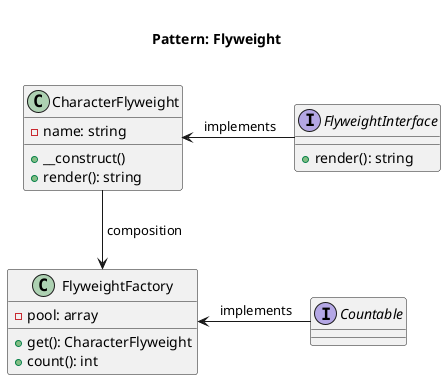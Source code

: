 @startuml
    Title <size:20>\nPattern: Flyweight\n

    interface FlyweightInterface {
        + render(): string
    }

    interface Countable

    class CharacterFlyweight {
        - name: string
        + __construct()
        + render(): string
    }

    class FlyweightFactory {
        - pool: array
        + get(): CharacterFlyweight
        + count(): int
    }

    CharacterFlyweight --> FlyweightFactory: " composition"
    FlyweightInterface -left-> CharacterFlyweight: " implements"
    Countable -left-> FlyweightFactory: " implements"
@enduml
